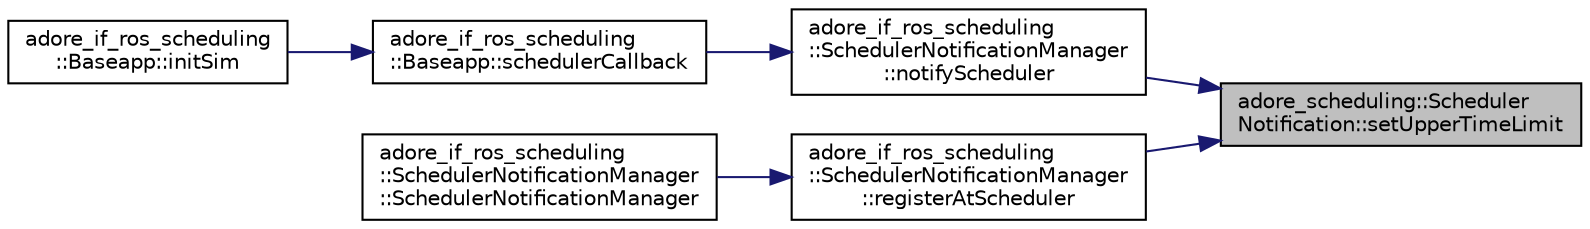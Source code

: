 digraph "adore_scheduling::SchedulerNotification::setUpperTimeLimit"
{
 // LATEX_PDF_SIZE
  edge [fontname="Helvetica",fontsize="10",labelfontname="Helvetica",labelfontsize="10"];
  node [fontname="Helvetica",fontsize="10",shape=record];
  rankdir="RL";
  Node1 [label="adore_scheduling::Scheduler\lNotification::setUpperTimeLimit",height=0.2,width=0.4,color="black", fillcolor="grey75", style="filled", fontcolor="black",tooltip=" "];
  Node1 -> Node2 [dir="back",color="midnightblue",fontsize="10",style="solid",fontname="Helvetica"];
  Node2 [label="adore_if_ros_scheduling\l::SchedulerNotificationManager\l::notifyScheduler",height=0.2,width=0.4,color="black", fillcolor="white", style="filled",URL="$classadore__if__ros__scheduling_1_1SchedulerNotificationManager.html#aef81064514d2f8fb3d99aa1ca3484ce2",tooltip=" "];
  Node2 -> Node3 [dir="back",color="midnightblue",fontsize="10",style="solid",fontname="Helvetica"];
  Node3 [label="adore_if_ros_scheduling\l::Baseapp::schedulerCallback",height=0.2,width=0.4,color="black", fillcolor="white", style="filled",URL="$classadore__if__ros__scheduling_1_1Baseapp.html#ab49dd15b970cba0ffcde7af68374dae4",tooltip=" "];
  Node3 -> Node4 [dir="back",color="midnightblue",fontsize="10",style="solid",fontname="Helvetica"];
  Node4 [label="adore_if_ros_scheduling\l::Baseapp::initSim",height=0.2,width=0.4,color="black", fillcolor="white", style="filled",URL="$classadore__if__ros__scheduling_1_1Baseapp.html#a1756fdc7f13d440abbc6e43da1590d73",tooltip=" "];
  Node1 -> Node5 [dir="back",color="midnightblue",fontsize="10",style="solid",fontname="Helvetica"];
  Node5 [label="adore_if_ros_scheduling\l::SchedulerNotificationManager\l::registerAtScheduler",height=0.2,width=0.4,color="black", fillcolor="white", style="filled",URL="$classadore__if__ros__scheduling_1_1SchedulerNotificationManager.html#accdf754aeba65826b5e48d27c56ce4fb",tooltip=" "];
  Node5 -> Node6 [dir="back",color="midnightblue",fontsize="10",style="solid",fontname="Helvetica"];
  Node6 [label="adore_if_ros_scheduling\l::SchedulerNotificationManager\l::SchedulerNotificationManager",height=0.2,width=0.4,color="black", fillcolor="white", style="filled",URL="$classadore__if__ros__scheduling_1_1SchedulerNotificationManager.html#add23f3dbd2a9d509c4af5fe845950f6d",tooltip=" "];
}
